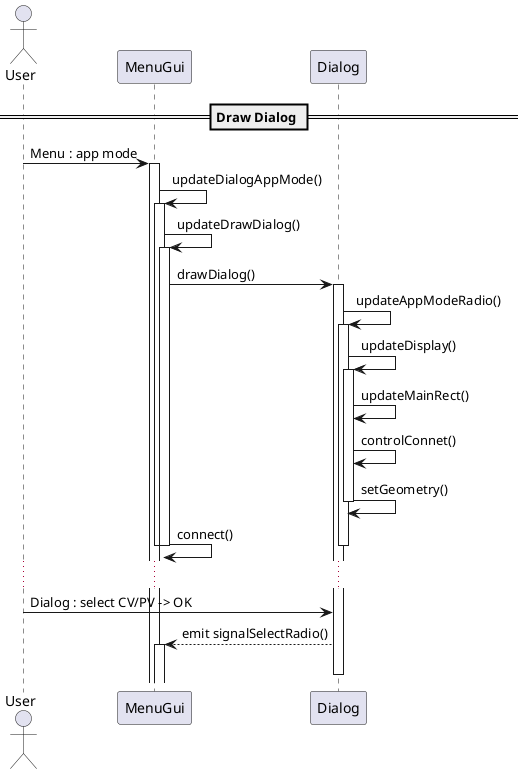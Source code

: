 @startuml

== Draw Dialog ==

actor User order 1


participant MenuGui order 10
participant Dialog order 50

User -> MenuGui: Menu : app mode


activate MenuGui
    MenuGui -> MenuGui : updateDialogAppMode()
    activate MenuGui
        MenuGui -> MenuGui : updateDrawDialog()
        activate MenuGui

        MenuGui -> Dialog : drawDialog()
        activate Dialog
            Dialog -> Dialog : updateAppModeRadio()
            activate Dialog
                Dialog -> Dialog : updateDisplay()
                activate Dialog
                    Dialog -> Dialog : updateMainRect()
                    Dialog -> Dialog : controlConnet()
                    Dialog -> Dialog : setGeometry()
                deactivate Dialog
        MenuGui -> MenuGui : connect()
        deactivate MenuGui
'     deactivate MenuGui

deactivate Dialog
deactivate MenuGui


...
User -> Dialog : Dialog : select CV/PV -> OK



MenuGui <-- Dialog : emit signalSelectRadio()
activate MenuGui

deactivate Dialog




@enduml
